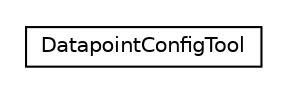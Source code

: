#!/usr/local/bin/dot
#
# Class diagram 
# Generated by UMLGraph version R5_6-24-gf6e263 (http://www.umlgraph.org/)
#

digraph G {
	edge [fontname="Helvetica",fontsize=10,labelfontname="Helvetica",labelfontsize=10];
	node [fontname="Helvetica",fontsize=10,shape=plaintext];
	nodesep=0.25;
	ranksep=0.5;
	// org.universAAL.lddi.abstraction.config.tool.DatapointConfigTool
	c16792 [label=<<table title="org.universAAL.lddi.abstraction.config.tool.DatapointConfigTool" border="0" cellborder="1" cellspacing="0" cellpadding="2" port="p" href="./DatapointConfigTool.html">
		<tr><td><table border="0" cellspacing="0" cellpadding="1">
<tr><td align="center" balign="center"> DatapointConfigTool </td></tr>
		</table></td></tr>
		</table>>, URL="./DatapointConfigTool.html", fontname="Helvetica", fontcolor="black", fontsize=10.0];
}

